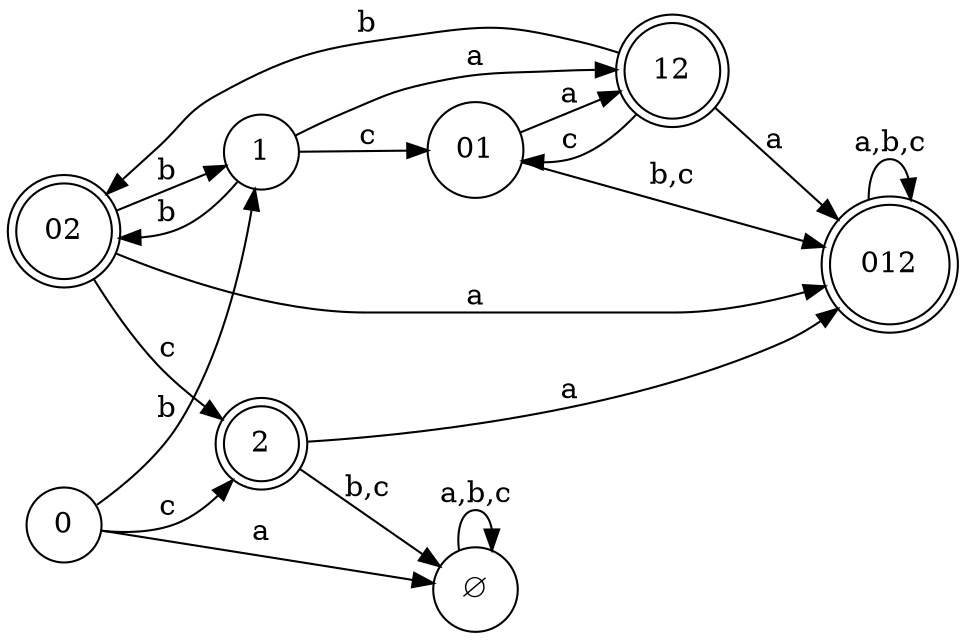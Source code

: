digraph CA03_a_22 {
	rankdir=LR;
	//graph [dpi = 300];
	node [shape = doublecircle]; 2, 02, 12, 012;
	node [shape = circle];
	∅ -> ∅   [label="a,b,c"];
	0 -> ∅   [label="a"    ]; 0 -> 1  [label="b"  ]; 0 -> 2  [label="c"];
	1 -> 12  [label="a"    ]; 1 -> 02 [label="b"  ]; 1 -> 01 [label="c"];
	2 -> 012 [label="a"    ]; 2 -> ∅  [label="b,c"];
	01-> 12  [label="a"    ]; 01->012 [label="b,c"];
	02->012  [label="a"    ]; 02->1   [label="b"  ]; 02->2 [label="c"];
	12->012  [label="a"    ]; 12->02  [label="b"  ]; 12->01 [label="c"];
	012->012 [label="a,b,c"];
}

